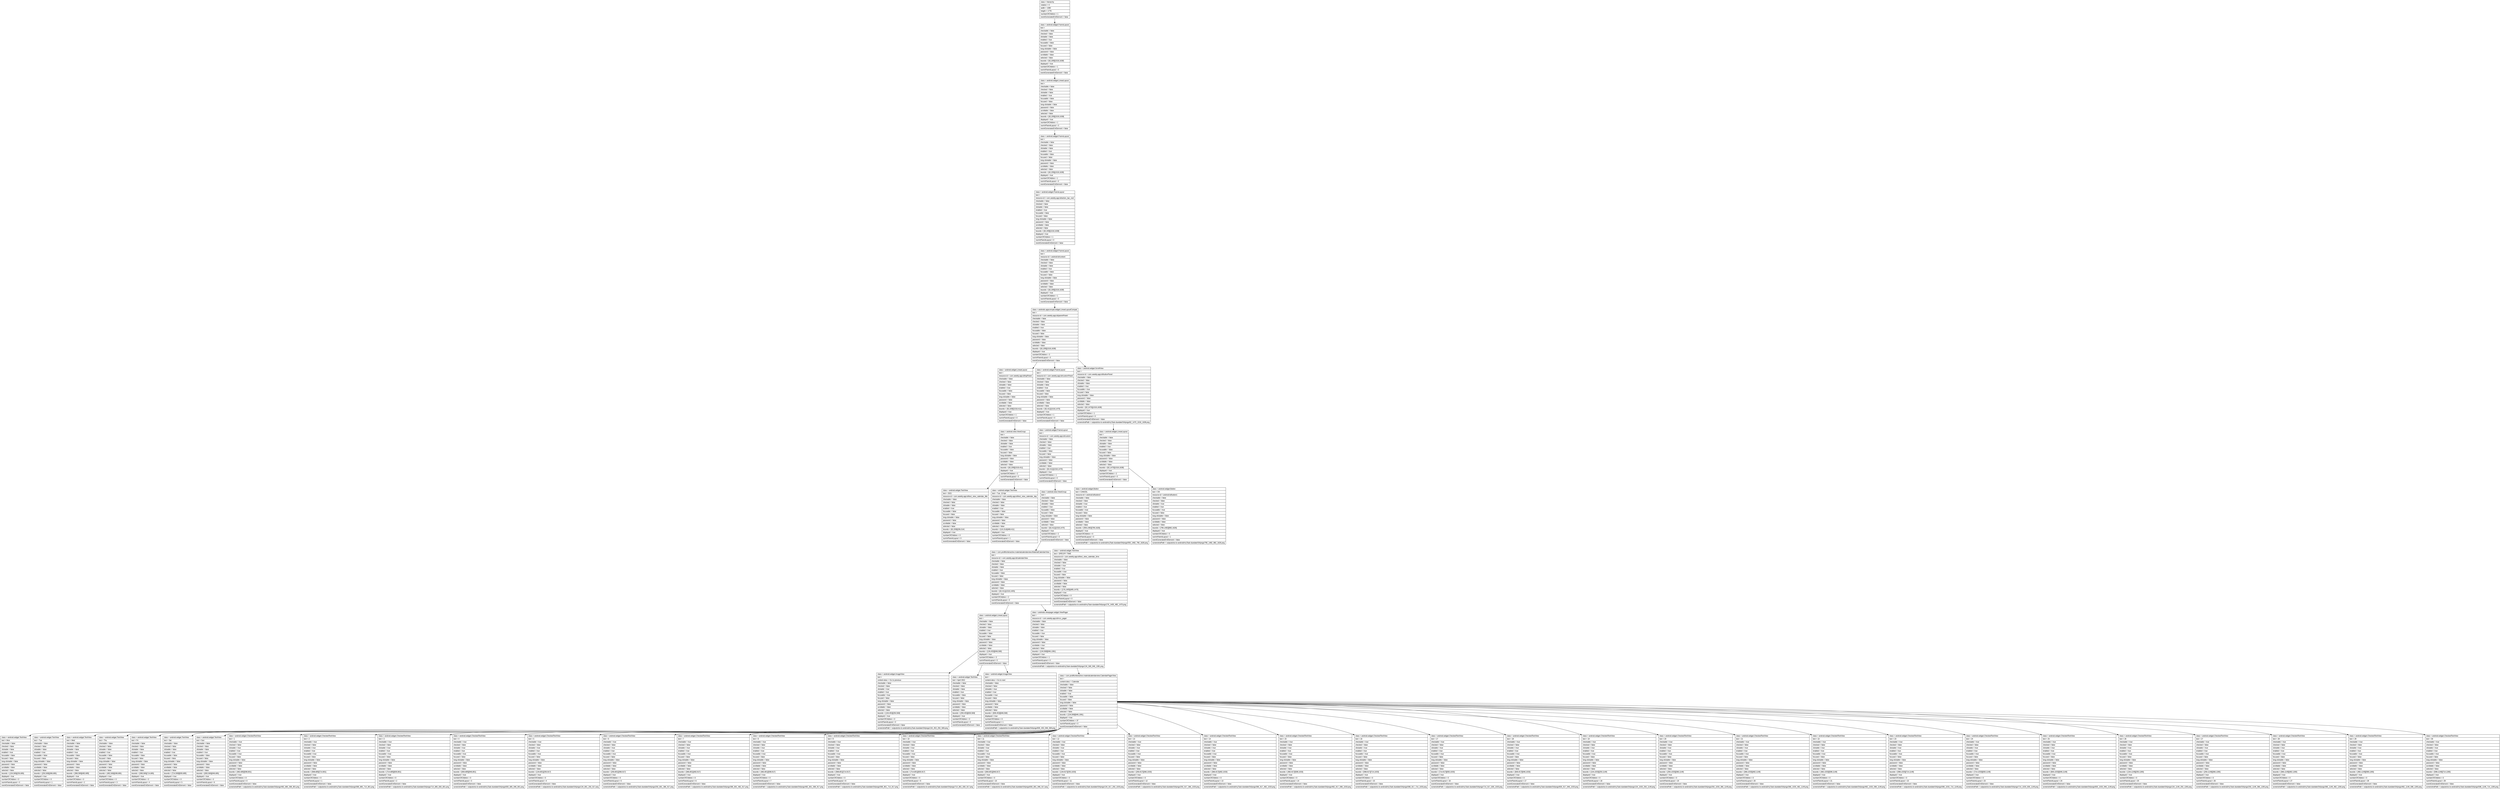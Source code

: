digraph Layout {

	node [shape=record fontname=Arial];

	0	[label="{class = hierarchy\l|rotation = 0\l|width = 1080\l|height = 1776\l|numberOfChildren = 1\l|eventGeneratedOnElement = false \l}"]
	1	[label="{class = android.widget.FrameLayout\l|text = \l|checkable = false\l|checked = false\l|clickable = false\l|enabled = true\l|focusable = false\l|focused = false\l|long-clickable = false\l|password = false\l|scrollable = false\l|selected = false\l|bounds = [62,209][1018,1638]\l|displayed = true\l|numberOfChildren = 1\l|numInParentLayout = 0\l|eventGeneratedOnElement = false \l}"]
	2	[label="{class = android.widget.LinearLayout\l|text = \l|checkable = false\l|checked = false\l|clickable = false\l|enabled = true\l|focusable = false\l|focused = false\l|long-clickable = false\l|password = false\l|scrollable = false\l|selected = false\l|bounds = [62,209][1018,1638]\l|displayed = true\l|numberOfChildren = 1\l|numInParentLayout = 0\l|eventGeneratedOnElement = false \l}"]
	3	[label="{class = android.widget.FrameLayout\l|text = \l|checkable = false\l|checked = false\l|clickable = false\l|enabled = true\l|focusable = false\l|focused = false\l|long-clickable = false\l|password = false\l|scrollable = false\l|selected = false\l|bounds = [62,209][1018,1638]\l|displayed = true\l|numberOfChildren = 1\l|numInParentLayout = 0\l|eventGeneratedOnElement = false \l}"]
	4	[label="{class = android.widget.FrameLayout\l|text = \l|resource-id = com.weekly.app:id/action_bar_root\l|checkable = false\l|checked = false\l|clickable = false\l|enabled = true\l|focusable = false\l|focused = false\l|long-clickable = false\l|password = false\l|scrollable = false\l|selected = false\l|bounds = [62,209][1018,1638]\l|displayed = true\l|numberOfChildren = 1\l|numInParentLayout = 0\l|eventGeneratedOnElement = false \l}"]
	5	[label="{class = android.widget.FrameLayout\l|text = \l|resource-id = android:id/content\l|checkable = false\l|checked = false\l|clickable = false\l|enabled = true\l|focusable = false\l|focused = false\l|long-clickable = false\l|password = false\l|scrollable = false\l|selected = false\l|bounds = [62,209][1018,1638]\l|displayed = true\l|numberOfChildren = 1\l|numInParentLayout = 0\l|eventGeneratedOnElement = false \l}"]
	6	[label="{class = androidx.appcompat.widget.LinearLayoutCompat\l|text = \l|resource-id = com.weekly.app:id/parentPanel\l|checkable = false\l|checked = false\l|clickable = false\l|enabled = true\l|focusable = false\l|focused = false\l|long-clickable = false\l|password = false\l|scrollable = false\l|selected = false\l|bounds = [62,209][1018,1638]\l|displayed = true\l|numberOfChildren = 3\l|numInParentLayout = 0\l|eventGeneratedOnElement = false \l}"]
	7	[label="{class = android.widget.LinearLayout\l|text = \l|resource-id = com.weekly.app:id/topPanel\l|checkable = false\l|checked = false\l|clickable = false\l|enabled = true\l|focusable = false\l|focused = false\l|long-clickable = false\l|password = false\l|scrollable = false\l|selected = false\l|bounds = [62,209][1018,411]\l|displayed = true\l|numberOfChildren = 1\l|numInParentLayout = 0\l|eventGeneratedOnElement = false \l}"]
	8	[label="{class = android.widget.FrameLayout\l|text = \l|resource-id = com.weekly.app:id/customPanel\l|checkable = false\l|checked = false\l|clickable = false\l|enabled = true\l|focusable = false\l|focused = false\l|long-clickable = false\l|password = false\l|scrollable = false\l|selected = false\l|bounds = [62,411][1018,1470]\l|displayed = true\l|numberOfChildren = 1\l|numInParentLayout = 0\l|eventGeneratedOnElement = false \l}"]
	9	[label="{class = android.widget.ScrollView\l|text = \l|resource-id = com.weekly.app:id/buttonPanel\l|checkable = false\l|checked = false\l|clickable = false\l|enabled = true\l|focusable = true\l|focused = false\l|long-clickable = false\l|password = false\l|scrollable = false\l|selected = false\l|bounds = [62,1470][1018,1638]\l|displayed = true\l|numberOfChildren = 1\l|numInParentLayout = 0\l|eventGeneratedOnElement = false \l|screenshotPath = outputs/ios-to-android/myTask-duedate/S4/pngs/62_1470_1018_1638.png\l}"]
	10	[label="{class = android.view.ViewGroup\l|text = \l|checkable = false\l|checked = false\l|clickable = false\l|enabled = true\l|focusable = false\l|focused = false\l|long-clickable = false\l|password = false\l|scrollable = false\l|selected = false\l|bounds = [62,209][1018,411]\l|displayed = true\l|numberOfChildren = 2\l|numInParentLayout = 0\l|eventGeneratedOnElement = false \l}"]
	11	[label="{class = android.widget.FrameLayout\l|text = \l|resource-id = com.weekly.app:id/custom\l|checkable = false\l|checked = false\l|clickable = false\l|enabled = true\l|focusable = false\l|focused = false\l|long-clickable = false\l|password = false\l|scrollable = false\l|selected = false\l|bounds = [62,411][1018,1470]\l|displayed = true\l|numberOfChildren = 1\l|numInParentLayout = 0\l|eventGeneratedOnElement = false \l}"]
	12	[label="{class = android.widget.LinearLayout\l|text = \l|checkable = false\l|checked = false\l|clickable = false\l|enabled = true\l|focusable = false\l|focused = false\l|long-clickable = false\l|password = false\l|scrollable = false\l|selected = false\l|bounds = [62,1470][1018,1638]\l|displayed = true\l|numberOfChildren = 2\l|numInParentLayout = 0\l|eventGeneratedOnElement = false \l}"]
	13	[label="{class = android.widget.TextView\l|text = 2021\l|resource-id = com.weekly.app:id/text_view_calendar_title\l|checkable = false\l|checked = false\l|clickable = false\l|enabled = true\l|focusable = false\l|focused = false\l|long-clickable = false\l|password = false\l|scrollable = false\l|selected = false\l|bounds = [62,209][206,314]\l|displayed = true\l|numberOfChildren = 0\l|numInParentLayout = 0\l|eventGeneratedOnElement = false \l}"]
	14	[label="{class = android.widget.TextView\l|text = Tue, 13 Apr\l|resource-id = com.weekly.app:id/text_view_calendar_day\l|checkable = false\l|checked = false\l|clickable = false\l|enabled = true\l|focusable = false\l|focused = false\l|long-clickable = false\l|password = false\l|scrollable = false\l|selected = false\l|bounds = [110,314][469,411]\l|displayed = true\l|numberOfChildren = 0\l|numInParentLayout = 1\l|eventGeneratedOnElement = false \l}"]
	15	[label="{class = android.view.ViewGroup\l|text = \l|checkable = false\l|checked = false\l|clickable = false\l|enabled = true\l|focusable = false\l|focused = false\l|long-clickable = false\l|password = false\l|scrollable = false\l|selected = false\l|bounds = [62,411][1018,1470]\l|displayed = true\l|numberOfChildren = 2\l|numInParentLayout = 0\l|eventGeneratedOnElement = false \l}"]
	16	[label="{class = android.widget.Button\l|text = CANCEL\l|resource-id = android:id/button2\l|checkable = false\l|checked = false\l|clickable = true\l|enabled = true\l|focusable = true\l|focused = false\l|long-clickable = false\l|password = false\l|scrollable = false\l|selected = false\l|bounds = [559,1482][790,1626]\l|displayed = true\l|numberOfChildren = 0\l|numInParentLayout = 0\l|eventGeneratedOnElement = false \l|screenshotPath = outputs/ios-to-android/myTask-duedate/S4/pngs/559_1482_790_1626.png\l}"]
	17	[label="{class = android.widget.Button\l|text = OK\l|resource-id = android:id/button1\l|checkable = false\l|checked = false\l|clickable = true\l|enabled = true\l|focusable = true\l|focused = false\l|long-clickable = false\l|password = false\l|scrollable = false\l|selected = false\l|bounds = [790,1482][982,1626]\l|displayed = true\l|numberOfChildren = 0\l|numInParentLayout = 1\l|eventGeneratedOnElement = false \l|screenshotPath = outputs/ios-to-android/myTask-duedate/S4/pngs/790_1482_982_1626.png\l}"]
	18	[label="{class = com.prolificinteractive.materialcalendarview.MaterialCalendarView\l|text = \l|resource-id = com.weekly.app:id/calendarView\l|checkable = false\l|checked = false\l|clickable = false\l|enabled = true\l|focusable = false\l|focused = false\l|long-clickable = false\l|password = false\l|scrollable = false\l|selected = false\l|bounds = [62,411][1018,1405]\l|displayed = true\l|numberOfChildren = 2\l|numInParentLayout = 0\l|eventGeneratedOnElement = false \l}"]
	19	[label="{class = android.widget.TextView\l|text = SPECIFY TIME\l|resource-id = com.weekly.app:id/text_view_calendar_time\l|checkable = false\l|checked = false\l|clickable = true\l|enabled = true\l|focusable = true\l|focused = false\l|long-clickable = false\l|password = false\l|scrollable = false\l|selected = false\l|bounds = [176,1405][485,1470]\l|displayed = true\l|numberOfChildren = 0\l|numInParentLayout = 0\l|eventGeneratedOnElement = false \l|screenshotPath = outputs/ios-to-android/myTask-duedate/S4/pngs/176_1405_485_1470.png\l}"]
	20	[label="{class = android.widget.LinearLayout\l|text = \l|checkable = false\l|checked = false\l|clickable = false\l|enabled = true\l|focusable = false\l|focused = false\l|long-clickable = false\l|password = false\l|scrollable = false\l|selected = false\l|bounds = [134,453][946,569]\l|displayed = true\l|numberOfChildren = 3\l|numInParentLayout = 0\l|eventGeneratedOnElement = false \l}"]
	21	[label="{class = androidx.viewpager.widget.ViewPager\l|text = \l|resource-id = com.weekly.app:id/mcv_pager\l|checkable = false\l|checked = false\l|clickable = false\l|enabled = true\l|focusable = true\l|focused = false\l|long-clickable = false\l|password = false\l|scrollable = true\l|selected = false\l|bounds = [134,569][946,1381]\l|displayed = true\l|numberOfChildren = 1\l|numInParentLayout = 0\l|eventGeneratedOnElement = false \l|screenshotPath = outputs/ios-to-android/myTask-duedate/S4/pngs/134_569_946_1381.png\l}"]
	22	[label="{class = android.widget.ImageView\l|text = \l|content-desc = Go to previous\l|checkable = false\l|checked = false\l|clickable = true\l|enabled = true\l|focusable = true\l|focused = false\l|long-clickable = false\l|password = false\l|scrollable = false\l|selected = false\l|bounds = [134,453][250,569]\l|displayed = true\l|numberOfChildren = 0\l|numInParentLayout = 0\l|eventGeneratedOnElement = false \l|screenshotPath = outputs/ios-to-android/myTask-duedate/S4/pngs/134_453_250_569.png\l}"]
	23	[label="{class = android.widget.TextView\l|text = April 2021\l|checkable = false\l|checked = false\l|clickable = false\l|enabled = true\l|focusable = false\l|focused = false\l|long-clickable = false\l|password = false\l|scrollable = false\l|selected = false\l|bounds = [250,453][830,569]\l|displayed = true\l|numberOfChildren = 0\l|numInParentLayout = 0\l|eventGeneratedOnElement = false \l}"]
	24	[label="{class = android.widget.ImageView\l|text = \l|content-desc = Go to next\l|checkable = false\l|checked = false\l|clickable = true\l|enabled = true\l|focusable = true\l|focused = false\l|long-clickable = false\l|password = false\l|scrollable = false\l|selected = false\l|bounds = [830,453][946,569]\l|displayed = true\l|numberOfChildren = 0\l|numInParentLayout = 1\l|eventGeneratedOnElement = false \l|screenshotPath = outputs/ios-to-android/myTask-duedate/S4/pngs/830_453_946_569.png\l}"]
	25	[label="{class = com.prolificinteractive.materialcalendarview.CalendarPagerView\l|text = \l|content-desc = Calendar\l|checkable = false\l|checked = false\l|clickable = false\l|enabled = true\l|focusable = false\l|focused = false\l|long-clickable = false\l|password = false\l|scrollable = false\l|selected = false\l|bounds = [134,569][946,1381]\l|displayed = true\l|numberOfChildren = 37\l|numInParentLayout = 0\l|eventGeneratedOnElement = false \l}"]
	26	[label="{class = android.widget.TextView\l|text = Mon\l|checkable = false\l|checked = false\l|clickable = false\l|enabled = true\l|focusable = false\l|focused = false\l|long-clickable = false\l|password = false\l|scrollable = false\l|selected = false\l|bounds = [134,569][250,685]\l|displayed = true\l|numberOfChildren = 0\l|numInParentLayout = 0\l|eventGeneratedOnElement = false \l}"]
	27	[label="{class = android.widget.TextView\l|text = Tue\l|checkable = false\l|checked = false\l|clickable = false\l|enabled = true\l|focusable = false\l|focused = false\l|long-clickable = false\l|password = false\l|scrollable = false\l|selected = false\l|bounds = [250,569][366,685]\l|displayed = true\l|numberOfChildren = 0\l|numInParentLayout = 1\l|eventGeneratedOnElement = false \l}"]
	28	[label="{class = android.widget.TextView\l|text = Wed\l|checkable = false\l|checked = false\l|clickable = false\l|enabled = true\l|focusable = false\l|focused = false\l|long-clickable = false\l|password = false\l|scrollable = false\l|selected = false\l|bounds = [366,569][482,685]\l|displayed = true\l|numberOfChildren = 0\l|numInParentLayout = 2\l|eventGeneratedOnElement = false \l}"]
	29	[label="{class = android.widget.TextView\l|text = Thu\l|checkable = false\l|checked = false\l|clickable = false\l|enabled = true\l|focusable = false\l|focused = false\l|long-clickable = false\l|password = false\l|scrollable = false\l|selected = false\l|bounds = [482,569][598,685]\l|displayed = true\l|numberOfChildren = 0\l|numInParentLayout = 3\l|eventGeneratedOnElement = false \l}"]
	30	[label="{class = android.widget.TextView\l|text = Fri\l|checkable = false\l|checked = false\l|clickable = false\l|enabled = true\l|focusable = false\l|focused = false\l|long-clickable = false\l|password = false\l|scrollable = false\l|selected = false\l|bounds = [598,569][714,685]\l|displayed = true\l|numberOfChildren = 0\l|numInParentLayout = 4\l|eventGeneratedOnElement = false \l}"]
	31	[label="{class = android.widget.TextView\l|text = Sat\l|checkable = false\l|checked = false\l|clickable = false\l|enabled = true\l|focusable = false\l|focused = false\l|long-clickable = false\l|password = false\l|scrollable = false\l|selected = false\l|bounds = [714,569][830,685]\l|displayed = true\l|numberOfChildren = 0\l|numInParentLayout = 5\l|eventGeneratedOnElement = false \l}"]
	32	[label="{class = android.widget.TextView\l|text = Sun\l|checkable = false\l|checked = false\l|clickable = false\l|enabled = true\l|focusable = false\l|focused = false\l|long-clickable = false\l|password = false\l|scrollable = false\l|selected = false\l|bounds = [830,569][946,685]\l|displayed = true\l|numberOfChildren = 0\l|numInParentLayout = 6\l|eventGeneratedOnElement = false \l}"]
	33	[label="{class = android.widget.CheckedTextView\l|text = 1\l|checkable = true\l|checked = false\l|clickable = true\l|enabled = true\l|focusable = true\l|focused = false\l|long-clickable = false\l|password = false\l|scrollable = false\l|selected = false\l|bounds = [482,685][598,801]\l|displayed = true\l|numberOfChildren = 0\l|numInParentLayout = 0\l|eventGeneratedOnElement = false \l|screenshotPath = outputs/ios-to-android/myTask-duedate/S4/pngs/482_685_598_801.png\l}"]
	34	[label="{class = android.widget.CheckedTextView\l|text = 2\l|checkable = true\l|checked = false\l|clickable = true\l|enabled = true\l|focusable = true\l|focused = false\l|long-clickable = false\l|password = false\l|scrollable = false\l|selected = false\l|bounds = [598,685][714,801]\l|displayed = true\l|numberOfChildren = 0\l|numInParentLayout = 1\l|eventGeneratedOnElement = false \l|screenshotPath = outputs/ios-to-android/myTask-duedate/S4/pngs/598_685_714_801.png\l}"]
	35	[label="{class = android.widget.CheckedTextView\l|text = 3\l|checkable = true\l|checked = false\l|clickable = true\l|enabled = true\l|focusable = true\l|focused = false\l|long-clickable = false\l|password = false\l|scrollable = false\l|selected = false\l|bounds = [714,685][830,801]\l|displayed = true\l|numberOfChildren = 0\l|numInParentLayout = 2\l|eventGeneratedOnElement = false \l|screenshotPath = outputs/ios-to-android/myTask-duedate/S4/pngs/714_685_830_801.png\l}"]
	36	[label="{class = android.widget.CheckedTextView\l|text = 4\l|checkable = true\l|checked = false\l|clickable = true\l|enabled = true\l|focusable = true\l|focused = false\l|long-clickable = false\l|password = false\l|scrollable = false\l|selected = false\l|bounds = [830,685][946,801]\l|displayed = true\l|numberOfChildren = 0\l|numInParentLayout = 3\l|eventGeneratedOnElement = false \l|screenshotPath = outputs/ios-to-android/myTask-duedate/S4/pngs/830_685_946_801.png\l}"]
	37	[label="{class = android.widget.CheckedTextView\l|text = 5\l|checkable = true\l|checked = false\l|clickable = true\l|enabled = true\l|focusable = true\l|focused = false\l|long-clickable = false\l|password = false\l|scrollable = false\l|selected = false\l|bounds = [134,801][250,917]\l|displayed = true\l|numberOfChildren = 0\l|numInParentLayout = 4\l|eventGeneratedOnElement = false \l|screenshotPath = outputs/ios-to-android/myTask-duedate/S4/pngs/134_801_250_917.png\l}"]
	38	[label="{class = android.widget.CheckedTextView\l|text = 6\l|checkable = true\l|checked = false\l|clickable = true\l|enabled = true\l|focusable = true\l|focused = false\l|long-clickable = false\l|password = false\l|scrollable = false\l|selected = false\l|bounds = [250,801][366,917]\l|displayed = true\l|numberOfChildren = 0\l|numInParentLayout = 5\l|eventGeneratedOnElement = false \l|screenshotPath = outputs/ios-to-android/myTask-duedate/S4/pngs/250_801_366_917.png\l}"]
	39	[label="{class = android.widget.CheckedTextView\l|text = 7\l|checkable = true\l|checked = false\l|clickable = true\l|enabled = true\l|focusable = true\l|focused = false\l|long-clickable = false\l|password = false\l|scrollable = false\l|selected = false\l|bounds = [366,801][482,917]\l|displayed = true\l|numberOfChildren = 0\l|numInParentLayout = 6\l|eventGeneratedOnElement = false \l|screenshotPath = outputs/ios-to-android/myTask-duedate/S4/pngs/366_801_482_917.png\l}"]
	40	[label="{class = android.widget.CheckedTextView\l|text = 8\l|checkable = true\l|checked = false\l|clickable = true\l|enabled = true\l|focusable = true\l|focused = false\l|long-clickable = false\l|password = false\l|scrollable = false\l|selected = false\l|bounds = [482,801][598,917]\l|displayed = true\l|numberOfChildren = 0\l|numInParentLayout = 7\l|eventGeneratedOnElement = false \l|screenshotPath = outputs/ios-to-android/myTask-duedate/S4/pngs/482_801_598_917.png\l}"]
	41	[label="{class = android.widget.CheckedTextView\l|text = 9\l|checkable = true\l|checked = false\l|clickable = true\l|enabled = true\l|focusable = true\l|focused = false\l|long-clickable = false\l|password = false\l|scrollable = false\l|selected = false\l|bounds = [598,801][714,917]\l|displayed = true\l|numberOfChildren = 0\l|numInParentLayout = 8\l|eventGeneratedOnElement = false \l|screenshotPath = outputs/ios-to-android/myTask-duedate/S4/pngs/598_801_714_917.png\l}"]
	42	[label="{class = android.widget.CheckedTextView\l|text = 10\l|checkable = true\l|checked = false\l|clickable = true\l|enabled = true\l|focusable = true\l|focused = false\l|long-clickable = false\l|password = false\l|scrollable = false\l|selected = false\l|bounds = [714,801][830,917]\l|displayed = true\l|numberOfChildren = 0\l|numInParentLayout = 9\l|eventGeneratedOnElement = false \l|screenshotPath = outputs/ios-to-android/myTask-duedate/S4/pngs/714_801_830_917.png\l}"]
	43	[label="{class = android.widget.CheckedTextView\l|text = 11\l|checkable = true\l|checked = false\l|clickable = true\l|enabled = true\l|focusable = true\l|focused = false\l|long-clickable = false\l|password = false\l|scrollable = false\l|selected = false\l|bounds = [830,801][946,917]\l|displayed = true\l|numberOfChildren = 0\l|numInParentLayout = 10\l|eventGeneratedOnElement = false \l|screenshotPath = outputs/ios-to-android/myTask-duedate/S4/pngs/830_801_946_917.png\l}"]
	44	[label="{class = android.widget.CheckedTextView\l|text = 12\l|checkable = true\l|checked = false\l|clickable = true\l|enabled = true\l|focusable = true\l|focused = false\l|long-clickable = false\l|password = false\l|scrollable = false\l|selected = false\l|bounds = [134,917][250,1033]\l|displayed = true\l|numberOfChildren = 0\l|numInParentLayout = 11\l|eventGeneratedOnElement = false \l|screenshotPath = outputs/ios-to-android/myTask-duedate/S4/pngs/134_917_250_1033.png\l}"]
	45	[label="{class = android.widget.CheckedTextView\l|text = 13\l|checkable = true\l|checked = false\l|clickable = true\l|enabled = true\l|focusable = true\l|focused = false\l|long-clickable = false\l|password = false\l|scrollable = false\l|selected = false\l|bounds = [250,917][366,1033]\l|displayed = true\l|numberOfChildren = 0\l|numInParentLayout = 12\l|eventGeneratedOnElement = false \l|screenshotPath = outputs/ios-to-android/myTask-duedate/S4/pngs/250_917_366_1033.png\l}"]
	46	[label="{class = android.widget.CheckedTextView\l|text = 14\l|checkable = true\l|checked = false\l|clickable = true\l|enabled = true\l|focusable = true\l|focused = false\l|long-clickable = false\l|password = false\l|scrollable = false\l|selected = false\l|bounds = [366,917][482,1033]\l|displayed = true\l|numberOfChildren = 0\l|numInParentLayout = 13\l|eventGeneratedOnElement = false \l|screenshotPath = outputs/ios-to-android/myTask-duedate/S4/pngs/366_917_482_1033.png\l}"]
	47	[label="{class = android.widget.CheckedTextView\l|text = 15\l|checkable = true\l|checked = false\l|clickable = true\l|enabled = true\l|focusable = true\l|focused = false\l|long-clickable = false\l|password = false\l|scrollable = false\l|selected = false\l|bounds = [482,917][598,1033]\l|displayed = true\l|numberOfChildren = 0\l|numInParentLayout = 14\l|eventGeneratedOnElement = false \l|screenshotPath = outputs/ios-to-android/myTask-duedate/S4/pngs/482_917_598_1033.png\l}"]
	48	[label="{class = android.widget.CheckedTextView\l|text = 16\l|checkable = true\l|checked = false\l|clickable = true\l|enabled = true\l|focusable = true\l|focused = false\l|long-clickable = false\l|password = false\l|scrollable = false\l|selected = false\l|bounds = [598,917][714,1033]\l|displayed = true\l|numberOfChildren = 0\l|numInParentLayout = 15\l|eventGeneratedOnElement = false \l|screenshotPath = outputs/ios-to-android/myTask-duedate/S4/pngs/598_917_714_1033.png\l}"]
	49	[label="{class = android.widget.CheckedTextView\l|text = 17\l|checkable = true\l|checked = false\l|clickable = true\l|enabled = true\l|focusable = true\l|focused = false\l|long-clickable = false\l|password = false\l|scrollable = false\l|selected = false\l|bounds = [714,917][830,1033]\l|displayed = true\l|numberOfChildren = 0\l|numInParentLayout = 16\l|eventGeneratedOnElement = false \l|screenshotPath = outputs/ios-to-android/myTask-duedate/S4/pngs/714_917_830_1033.png\l}"]
	50	[label="{class = android.widget.CheckedTextView\l|text = 18\l|checkable = true\l|checked = false\l|clickable = true\l|enabled = true\l|focusable = true\l|focused = false\l|long-clickable = false\l|password = false\l|scrollable = false\l|selected = false\l|bounds = [830,917][946,1033]\l|displayed = true\l|numberOfChildren = 0\l|numInParentLayout = 17\l|eventGeneratedOnElement = false \l|screenshotPath = outputs/ios-to-android/myTask-duedate/S4/pngs/830_917_946_1033.png\l}"]
	51	[label="{class = android.widget.CheckedTextView\l|text = 19\l|checkable = true\l|checked = false\l|clickable = true\l|enabled = true\l|focusable = true\l|focused = false\l|long-clickable = false\l|password = false\l|scrollable = false\l|selected = false\l|bounds = [134,1033][250,1149]\l|displayed = true\l|numberOfChildren = 0\l|numInParentLayout = 18\l|eventGeneratedOnElement = false \l|screenshotPath = outputs/ios-to-android/myTask-duedate/S4/pngs/134_1033_250_1149.png\l}"]
	52	[label="{class = android.widget.CheckedTextView\l|text = 20\l|checkable = true\l|checked = false\l|clickable = true\l|enabled = true\l|focusable = true\l|focused = false\l|long-clickable = false\l|password = false\l|scrollable = false\l|selected = false\l|bounds = [250,1033][366,1149]\l|displayed = true\l|numberOfChildren = 0\l|numInParentLayout = 19\l|eventGeneratedOnElement = false \l|screenshotPath = outputs/ios-to-android/myTask-duedate/S4/pngs/250_1033_366_1149.png\l}"]
	53	[label="{class = android.widget.CheckedTextView\l|text = 21\l|checkable = true\l|checked = false\l|clickable = true\l|enabled = true\l|focusable = true\l|focused = false\l|long-clickable = false\l|password = false\l|scrollable = false\l|selected = false\l|bounds = [366,1033][482,1149]\l|displayed = true\l|numberOfChildren = 0\l|numInParentLayout = 20\l|eventGeneratedOnElement = false \l|screenshotPath = outputs/ios-to-android/myTask-duedate/S4/pngs/366_1033_482_1149.png\l}"]
	54	[label="{class = android.widget.CheckedTextView\l|text = 22\l|checkable = true\l|checked = false\l|clickable = true\l|enabled = true\l|focusable = true\l|focused = false\l|long-clickable = false\l|password = false\l|scrollable = false\l|selected = false\l|bounds = [482,1033][598,1149]\l|displayed = true\l|numberOfChildren = 0\l|numInParentLayout = 21\l|eventGeneratedOnElement = false \l|screenshotPath = outputs/ios-to-android/myTask-duedate/S4/pngs/482_1033_598_1149.png\l}"]
	55	[label="{class = android.widget.CheckedTextView\l|text = 23\l|checkable = true\l|checked = false\l|clickable = true\l|enabled = true\l|focusable = true\l|focused = false\l|long-clickable = false\l|password = false\l|scrollable = false\l|selected = false\l|bounds = [598,1033][714,1149]\l|displayed = true\l|numberOfChildren = 0\l|numInParentLayout = 22\l|eventGeneratedOnElement = false \l|screenshotPath = outputs/ios-to-android/myTask-duedate/S4/pngs/598_1033_714_1149.png\l}"]
	56	[label="{class = android.widget.CheckedTextView\l|text = 24\l|checkable = true\l|checked = false\l|clickable = true\l|enabled = true\l|focusable = true\l|focused = false\l|long-clickable = false\l|password = false\l|scrollable = false\l|selected = false\l|bounds = [714,1033][830,1149]\l|displayed = true\l|numberOfChildren = 0\l|numInParentLayout = 23\l|eventGeneratedOnElement = false \l|screenshotPath = outputs/ios-to-android/myTask-duedate/S4/pngs/714_1033_830_1149.png\l}"]
	57	[label="{class = android.widget.CheckedTextView\l|text = 25\l|checkable = true\l|checked = false\l|clickable = true\l|enabled = true\l|focusable = true\l|focused = false\l|long-clickable = false\l|password = false\l|scrollable = false\l|selected = false\l|bounds = [830,1033][946,1149]\l|displayed = true\l|numberOfChildren = 0\l|numInParentLayout = 24\l|eventGeneratedOnElement = false \l|screenshotPath = outputs/ios-to-android/myTask-duedate/S4/pngs/830_1033_946_1149.png\l}"]
	58	[label="{class = android.widget.CheckedTextView\l|text = 26\l|checkable = true\l|checked = false\l|clickable = true\l|enabled = true\l|focusable = true\l|focused = false\l|long-clickable = false\l|password = false\l|scrollable = false\l|selected = false\l|bounds = [134,1149][250,1265]\l|displayed = true\l|numberOfChildren = 0\l|numInParentLayout = 25\l|eventGeneratedOnElement = false \l|screenshotPath = outputs/ios-to-android/myTask-duedate/S4/pngs/134_1149_250_1265.png\l}"]
	59	[label="{class = android.widget.CheckedTextView\l|text = 27\l|checkable = true\l|checked = false\l|clickable = true\l|enabled = true\l|focusable = true\l|focused = false\l|long-clickable = false\l|password = false\l|scrollable = false\l|selected = false\l|bounds = [250,1149][366,1265]\l|displayed = true\l|numberOfChildren = 0\l|numInParentLayout = 26\l|eventGeneratedOnElement = false \l|screenshotPath = outputs/ios-to-android/myTask-duedate/S4/pngs/250_1149_366_1265.png\l}"]
	60	[label="{class = android.widget.CheckedTextView\l|text = 28\l|checkable = true\l|checked = false\l|clickable = true\l|enabled = true\l|focusable = true\l|focused = false\l|long-clickable = false\l|password = false\l|scrollable = false\l|selected = false\l|bounds = [366,1149][482,1265]\l|displayed = true\l|numberOfChildren = 0\l|numInParentLayout = 27\l|eventGeneratedOnElement = false \l|screenshotPath = outputs/ios-to-android/myTask-duedate/S4/pngs/366_1149_482_1265.png\l}"]
	61	[label="{class = android.widget.CheckedTextView\l|text = 29\l|checkable = true\l|checked = false\l|clickable = true\l|enabled = true\l|focusable = true\l|focused = false\l|long-clickable = false\l|password = false\l|scrollable = false\l|selected = false\l|bounds = [482,1149][598,1265]\l|displayed = true\l|numberOfChildren = 0\l|numInParentLayout = 28\l|eventGeneratedOnElement = false \l|screenshotPath = outputs/ios-to-android/myTask-duedate/S4/pngs/482_1149_598_1265.png\l}"]
	62	[label="{class = android.widget.CheckedTextView\l|text = 30\l|checkable = true\l|checked = false\l|clickable = true\l|enabled = true\l|focusable = true\l|focused = false\l|long-clickable = false\l|password = false\l|scrollable = false\l|selected = false\l|bounds = [598,1149][714,1265]\l|displayed = true\l|numberOfChildren = 0\l|numInParentLayout = 29\l|eventGeneratedOnElement = false \l|screenshotPath = outputs/ios-to-android/myTask-duedate/S4/pngs/598_1149_714_1265.png\l}"]


	0 -> 1
	1 -> 2
	2 -> 3
	3 -> 4
	4 -> 5
	5 -> 6
	6 -> 7
	6 -> 8
	6 -> 9
	7 -> 10
	8 -> 11
	9 -> 12
	10 -> 13
	10 -> 14
	11 -> 15
	12 -> 16
	12 -> 17
	15 -> 18
	15 -> 19
	18 -> 20
	18 -> 21
	20 -> 22
	20 -> 23
	20 -> 24
	21 -> 25
	25 -> 26
	25 -> 27
	25 -> 28
	25 -> 29
	25 -> 30
	25 -> 31
	25 -> 32
	25 -> 33
	25 -> 34
	25 -> 35
	25 -> 36
	25 -> 37
	25 -> 38
	25 -> 39
	25 -> 40
	25 -> 41
	25 -> 42
	25 -> 43
	25 -> 44
	25 -> 45
	25 -> 46
	25 -> 47
	25 -> 48
	25 -> 49
	25 -> 50
	25 -> 51
	25 -> 52
	25 -> 53
	25 -> 54
	25 -> 55
	25 -> 56
	25 -> 57
	25 -> 58
	25 -> 59
	25 -> 60
	25 -> 61
	25 -> 62


}